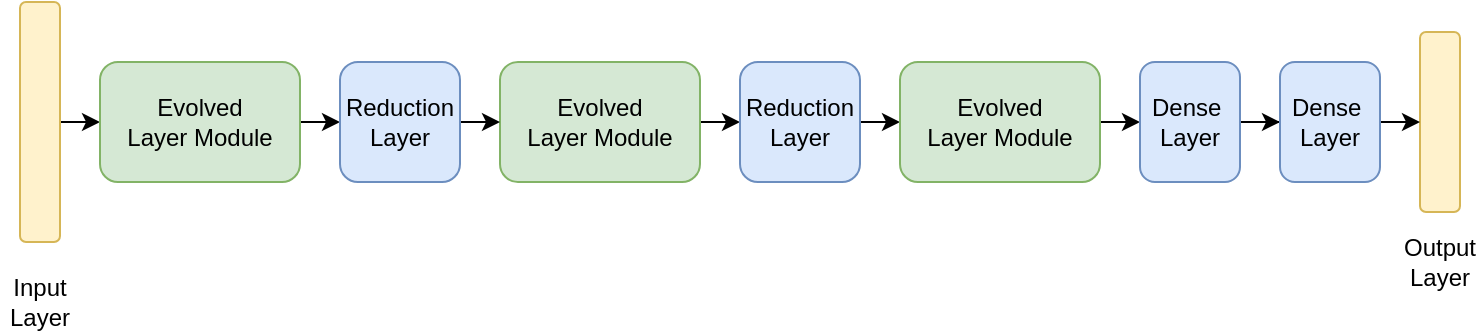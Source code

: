 <mxfile version="11.0.7" type="device"><diagram id="2dJuckhcP5gSnUnYWL1w" name="Page-1"><mxGraphModel dx="1422" dy="786" grid="1" gridSize="10" guides="1" tooltips="1" connect="1" arrows="1" fold="1" page="1" pageScale="1" pageWidth="850" pageHeight="1100" math="0" shadow="0"><root><mxCell id="0"/><mxCell id="1" parent="0"/><mxCell id="z9iRE0-nC4-P5ZflslZ2-8" style="edgeStyle=orthogonalEdgeStyle;rounded=0;orthogonalLoop=1;jettySize=auto;html=1;exitX=1;exitY=0.5;exitDx=0;exitDy=0;entryX=0;entryY=0.5;entryDx=0;entryDy=0;" edge="1" parent="1" source="z9iRE0-nC4-P5ZflslZ2-1" target="z9iRE0-nC4-P5ZflslZ2-2"><mxGeometry relative="1" as="geometry"/></mxCell><mxCell id="z9iRE0-nC4-P5ZflslZ2-1" value="" style="rounded=1;whiteSpace=wrap;html=1;fillColor=#fff2cc;strokeColor=#d6b656;" vertex="1" parent="1"><mxGeometry x="80" y="200" width="20" height="120" as="geometry"/></mxCell><mxCell id="z9iRE0-nC4-P5ZflslZ2-9" style="edgeStyle=orthogonalEdgeStyle;rounded=0;orthogonalLoop=1;jettySize=auto;html=1;exitX=1;exitY=0.5;exitDx=0;exitDy=0;entryX=0;entryY=0.5;entryDx=0;entryDy=0;" edge="1" parent="1" source="z9iRE0-nC4-P5ZflslZ2-2" target="z9iRE0-nC4-P5ZflslZ2-7"><mxGeometry relative="1" as="geometry"/></mxCell><mxCell id="z9iRE0-nC4-P5ZflslZ2-2" value="Evolved&lt;br&gt;Layer Module" style="rounded=1;whiteSpace=wrap;html=1;fillColor=#d5e8d4;strokeColor=#82b366;" vertex="1" parent="1"><mxGeometry x="120" y="230" width="100" height="60" as="geometry"/></mxCell><mxCell id="z9iRE0-nC4-P5ZflslZ2-12" style="edgeStyle=orthogonalEdgeStyle;rounded=0;orthogonalLoop=1;jettySize=auto;html=1;exitX=1;exitY=0.5;exitDx=0;exitDy=0;entryX=0;entryY=0.5;entryDx=0;entryDy=0;" edge="1" parent="1" source="z9iRE0-nC4-P5ZflslZ2-3" target="z9iRE0-nC4-P5ZflslZ2-11"><mxGeometry relative="1" as="geometry"/></mxCell><mxCell id="z9iRE0-nC4-P5ZflslZ2-3" value="Evolved&lt;br&gt;Layer Module" style="rounded=1;whiteSpace=wrap;html=1;fillColor=#d5e8d4;strokeColor=#82b366;" vertex="1" parent="1"><mxGeometry x="320" y="230" width="100" height="60" as="geometry"/></mxCell><mxCell id="z9iRE0-nC4-P5ZflslZ2-10" style="edgeStyle=orthogonalEdgeStyle;rounded=0;orthogonalLoop=1;jettySize=auto;html=1;exitX=1;exitY=0.5;exitDx=0;exitDy=0;entryX=0;entryY=0.5;entryDx=0;entryDy=0;" edge="1" parent="1" source="z9iRE0-nC4-P5ZflslZ2-7" target="z9iRE0-nC4-P5ZflslZ2-3"><mxGeometry relative="1" as="geometry"/></mxCell><mxCell id="z9iRE0-nC4-P5ZflslZ2-7" value="Reduction&lt;br&gt;Layer" style="rounded=1;whiteSpace=wrap;html=1;fillColor=#dae8fc;strokeColor=#6c8ebf;" vertex="1" parent="1"><mxGeometry x="240" y="230" width="60" height="60" as="geometry"/></mxCell><mxCell id="z9iRE0-nC4-P5ZflslZ2-14" style="edgeStyle=orthogonalEdgeStyle;rounded=0;orthogonalLoop=1;jettySize=auto;html=1;exitX=1;exitY=0.5;exitDx=0;exitDy=0;entryX=0;entryY=0.5;entryDx=0;entryDy=0;" edge="1" parent="1" source="z9iRE0-nC4-P5ZflslZ2-11" target="z9iRE0-nC4-P5ZflslZ2-13"><mxGeometry relative="1" as="geometry"/></mxCell><mxCell id="z9iRE0-nC4-P5ZflslZ2-11" value="Reduction&lt;br&gt;Layer" style="rounded=1;whiteSpace=wrap;html=1;fillColor=#dae8fc;strokeColor=#6c8ebf;" vertex="1" parent="1"><mxGeometry x="440" y="230" width="60" height="60" as="geometry"/></mxCell><mxCell id="z9iRE0-nC4-P5ZflslZ2-18" style="edgeStyle=orthogonalEdgeStyle;rounded=0;orthogonalLoop=1;jettySize=auto;html=1;exitX=1;exitY=0.5;exitDx=0;exitDy=0;entryX=0;entryY=0.5;entryDx=0;entryDy=0;" edge="1" parent="1" source="z9iRE0-nC4-P5ZflslZ2-13" target="z9iRE0-nC4-P5ZflslZ2-15"><mxGeometry relative="1" as="geometry"/></mxCell><mxCell id="z9iRE0-nC4-P5ZflslZ2-13" value="Evolved&lt;br&gt;Layer Module" style="rounded=1;whiteSpace=wrap;html=1;fillColor=#d5e8d4;strokeColor=#82b366;" vertex="1" parent="1"><mxGeometry x="520" y="230" width="100" height="60" as="geometry"/></mxCell><mxCell id="z9iRE0-nC4-P5ZflslZ2-19" style="edgeStyle=orthogonalEdgeStyle;rounded=0;orthogonalLoop=1;jettySize=auto;html=1;exitX=1;exitY=0.5;exitDx=0;exitDy=0;" edge="1" parent="1" source="z9iRE0-nC4-P5ZflslZ2-15" target="z9iRE0-nC4-P5ZflslZ2-17"><mxGeometry relative="1" as="geometry"/></mxCell><mxCell id="z9iRE0-nC4-P5ZflslZ2-15" value="Dense&amp;nbsp;&lt;br&gt;Layer" style="rounded=1;whiteSpace=wrap;html=1;fillColor=#dae8fc;strokeColor=#6c8ebf;" vertex="1" parent="1"><mxGeometry x="640" y="230" width="50" height="60" as="geometry"/></mxCell><mxCell id="z9iRE0-nC4-P5ZflslZ2-16" value="" style="rounded=1;whiteSpace=wrap;html=1;fillColor=#fff2cc;strokeColor=#d6b656;" vertex="1" parent="1"><mxGeometry x="780" y="215" width="20" height="90" as="geometry"/></mxCell><mxCell id="z9iRE0-nC4-P5ZflslZ2-20" style="edgeStyle=orthogonalEdgeStyle;rounded=0;orthogonalLoop=1;jettySize=auto;html=1;exitX=1;exitY=0.5;exitDx=0;exitDy=0;entryX=0;entryY=0.5;entryDx=0;entryDy=0;" edge="1" parent="1" source="z9iRE0-nC4-P5ZflslZ2-17" target="z9iRE0-nC4-P5ZflslZ2-16"><mxGeometry relative="1" as="geometry"/></mxCell><mxCell id="z9iRE0-nC4-P5ZflslZ2-17" value="Dense&amp;nbsp;&lt;br&gt;Layer" style="rounded=1;whiteSpace=wrap;html=1;fillColor=#dae8fc;strokeColor=#6c8ebf;" vertex="1" parent="1"><mxGeometry x="710" y="230" width="50" height="60" as="geometry"/></mxCell><mxCell id="z9iRE0-nC4-P5ZflslZ2-21" value="Input&lt;br&gt;Layer" style="text;html=1;strokeColor=none;fillColor=none;align=center;verticalAlign=middle;whiteSpace=wrap;rounded=0;" vertex="1" parent="1"><mxGeometry x="70" y="340" width="40" height="20" as="geometry"/></mxCell><mxCell id="z9iRE0-nC4-P5ZflslZ2-22" value="Output&lt;br&gt;Layer" style="text;html=1;strokeColor=none;fillColor=none;align=center;verticalAlign=middle;whiteSpace=wrap;rounded=0;" vertex="1" parent="1"><mxGeometry x="770" y="320" width="40" height="20" as="geometry"/></mxCell></root></mxGraphModel></diagram></mxfile>